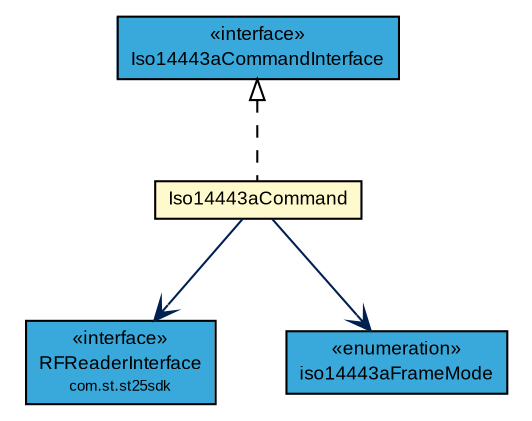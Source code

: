 #!/usr/local/bin/dot
#
# Class diagram 
# Generated by UMLGraph version R5_7_2-3-gee82a7 (http://www.umlgraph.org/)
#

digraph G {
	edge [fontname="arial",fontsize=10,labelfontname="arial",labelfontsize=10];
	node [fontname="arial",fontsize=10,shape=plaintext];
	nodesep=0.25;
	ranksep=0.5;
	// com.st.st25sdk.RFReaderInterface
	c7300 [label=<<table title="com.st.st25sdk.RFReaderInterface" border="0" cellborder="1" cellspacing="0" cellpadding="2" port="p" bgcolor="#39a9dc" href="../RFReaderInterface.html">
		<tr><td><table border="0" cellspacing="0" cellpadding="1">
<tr><td align="center" balign="center"> &#171;interface&#187; </td></tr>
<tr><td align="center" balign="center"> RFReaderInterface </td></tr>
<tr><td align="center" balign="center"><font point-size="7.0"> com.st.st25sdk </font></td></tr>
		</table></td></tr>
		</table>>, URL="../RFReaderInterface.html", fontname="arial", fontcolor="black", fontsize=9.0];
	// com.st.st25sdk.command.Iso14443aCommandInterface
	c7343 [label=<<table title="com.st.st25sdk.command.Iso14443aCommandInterface" border="0" cellborder="1" cellspacing="0" cellpadding="2" port="p" bgcolor="#39a9dc" href="./Iso14443aCommandInterface.html">
		<tr><td><table border="0" cellspacing="0" cellpadding="1">
<tr><td align="center" balign="center"> &#171;interface&#187; </td></tr>
<tr><td align="center" balign="center"> Iso14443aCommandInterface </td></tr>
		</table></td></tr>
		</table>>, URL="./Iso14443aCommandInterface.html", fontname="arial", fontcolor="black", fontsize=9.0];
	// com.st.st25sdk.command.Iso14443aCommand
	c7344 [label=<<table title="com.st.st25sdk.command.Iso14443aCommand" border="0" cellborder="1" cellspacing="0" cellpadding="2" port="p" bgcolor="lemonChiffon" href="./Iso14443aCommand.html">
		<tr><td><table border="0" cellspacing="0" cellpadding="1">
<tr><td align="center" balign="center"> Iso14443aCommand </td></tr>
		</table></td></tr>
		</table>>, URL="./Iso14443aCommand.html", fontname="arial", fontcolor="black", fontsize=9.0];
	// com.st.st25sdk.command.Iso14443aCommand.iso14443aFrameMode
	c7345 [label=<<table title="com.st.st25sdk.command.Iso14443aCommand.iso14443aFrameMode" border="0" cellborder="1" cellspacing="0" cellpadding="2" port="p" bgcolor="#39a9dc" href="./Iso14443aCommand.iso14443aFrameMode.html">
		<tr><td><table border="0" cellspacing="0" cellpadding="1">
<tr><td align="center" balign="center"> &#171;enumeration&#187; </td></tr>
<tr><td align="center" balign="center"> iso14443aFrameMode </td></tr>
		</table></td></tr>
		</table>>, URL="./Iso14443aCommand.iso14443aFrameMode.html", fontname="arial", fontcolor="black", fontsize=9.0];
	//com.st.st25sdk.command.Iso14443aCommand implements com.st.st25sdk.command.Iso14443aCommandInterface
	c7343:p -> c7344:p [dir=back,arrowtail=empty,style=dashed];
	// com.st.st25sdk.command.Iso14443aCommand NAVASSOC com.st.st25sdk.RFReaderInterface
	c7344:p -> c7300:p [taillabel="", label="", headlabel="", fontname="arial", fontcolor="#002052", fontsize=10.0, color="#002052", arrowhead=open];
	// com.st.st25sdk.command.Iso14443aCommand NAVASSOC com.st.st25sdk.command.Iso14443aCommand.iso14443aFrameMode
	c7344:p -> c7345:p [taillabel="", label="", headlabel="", fontname="arial", fontcolor="#002052", fontsize=10.0, color="#002052", arrowhead=open];
}

